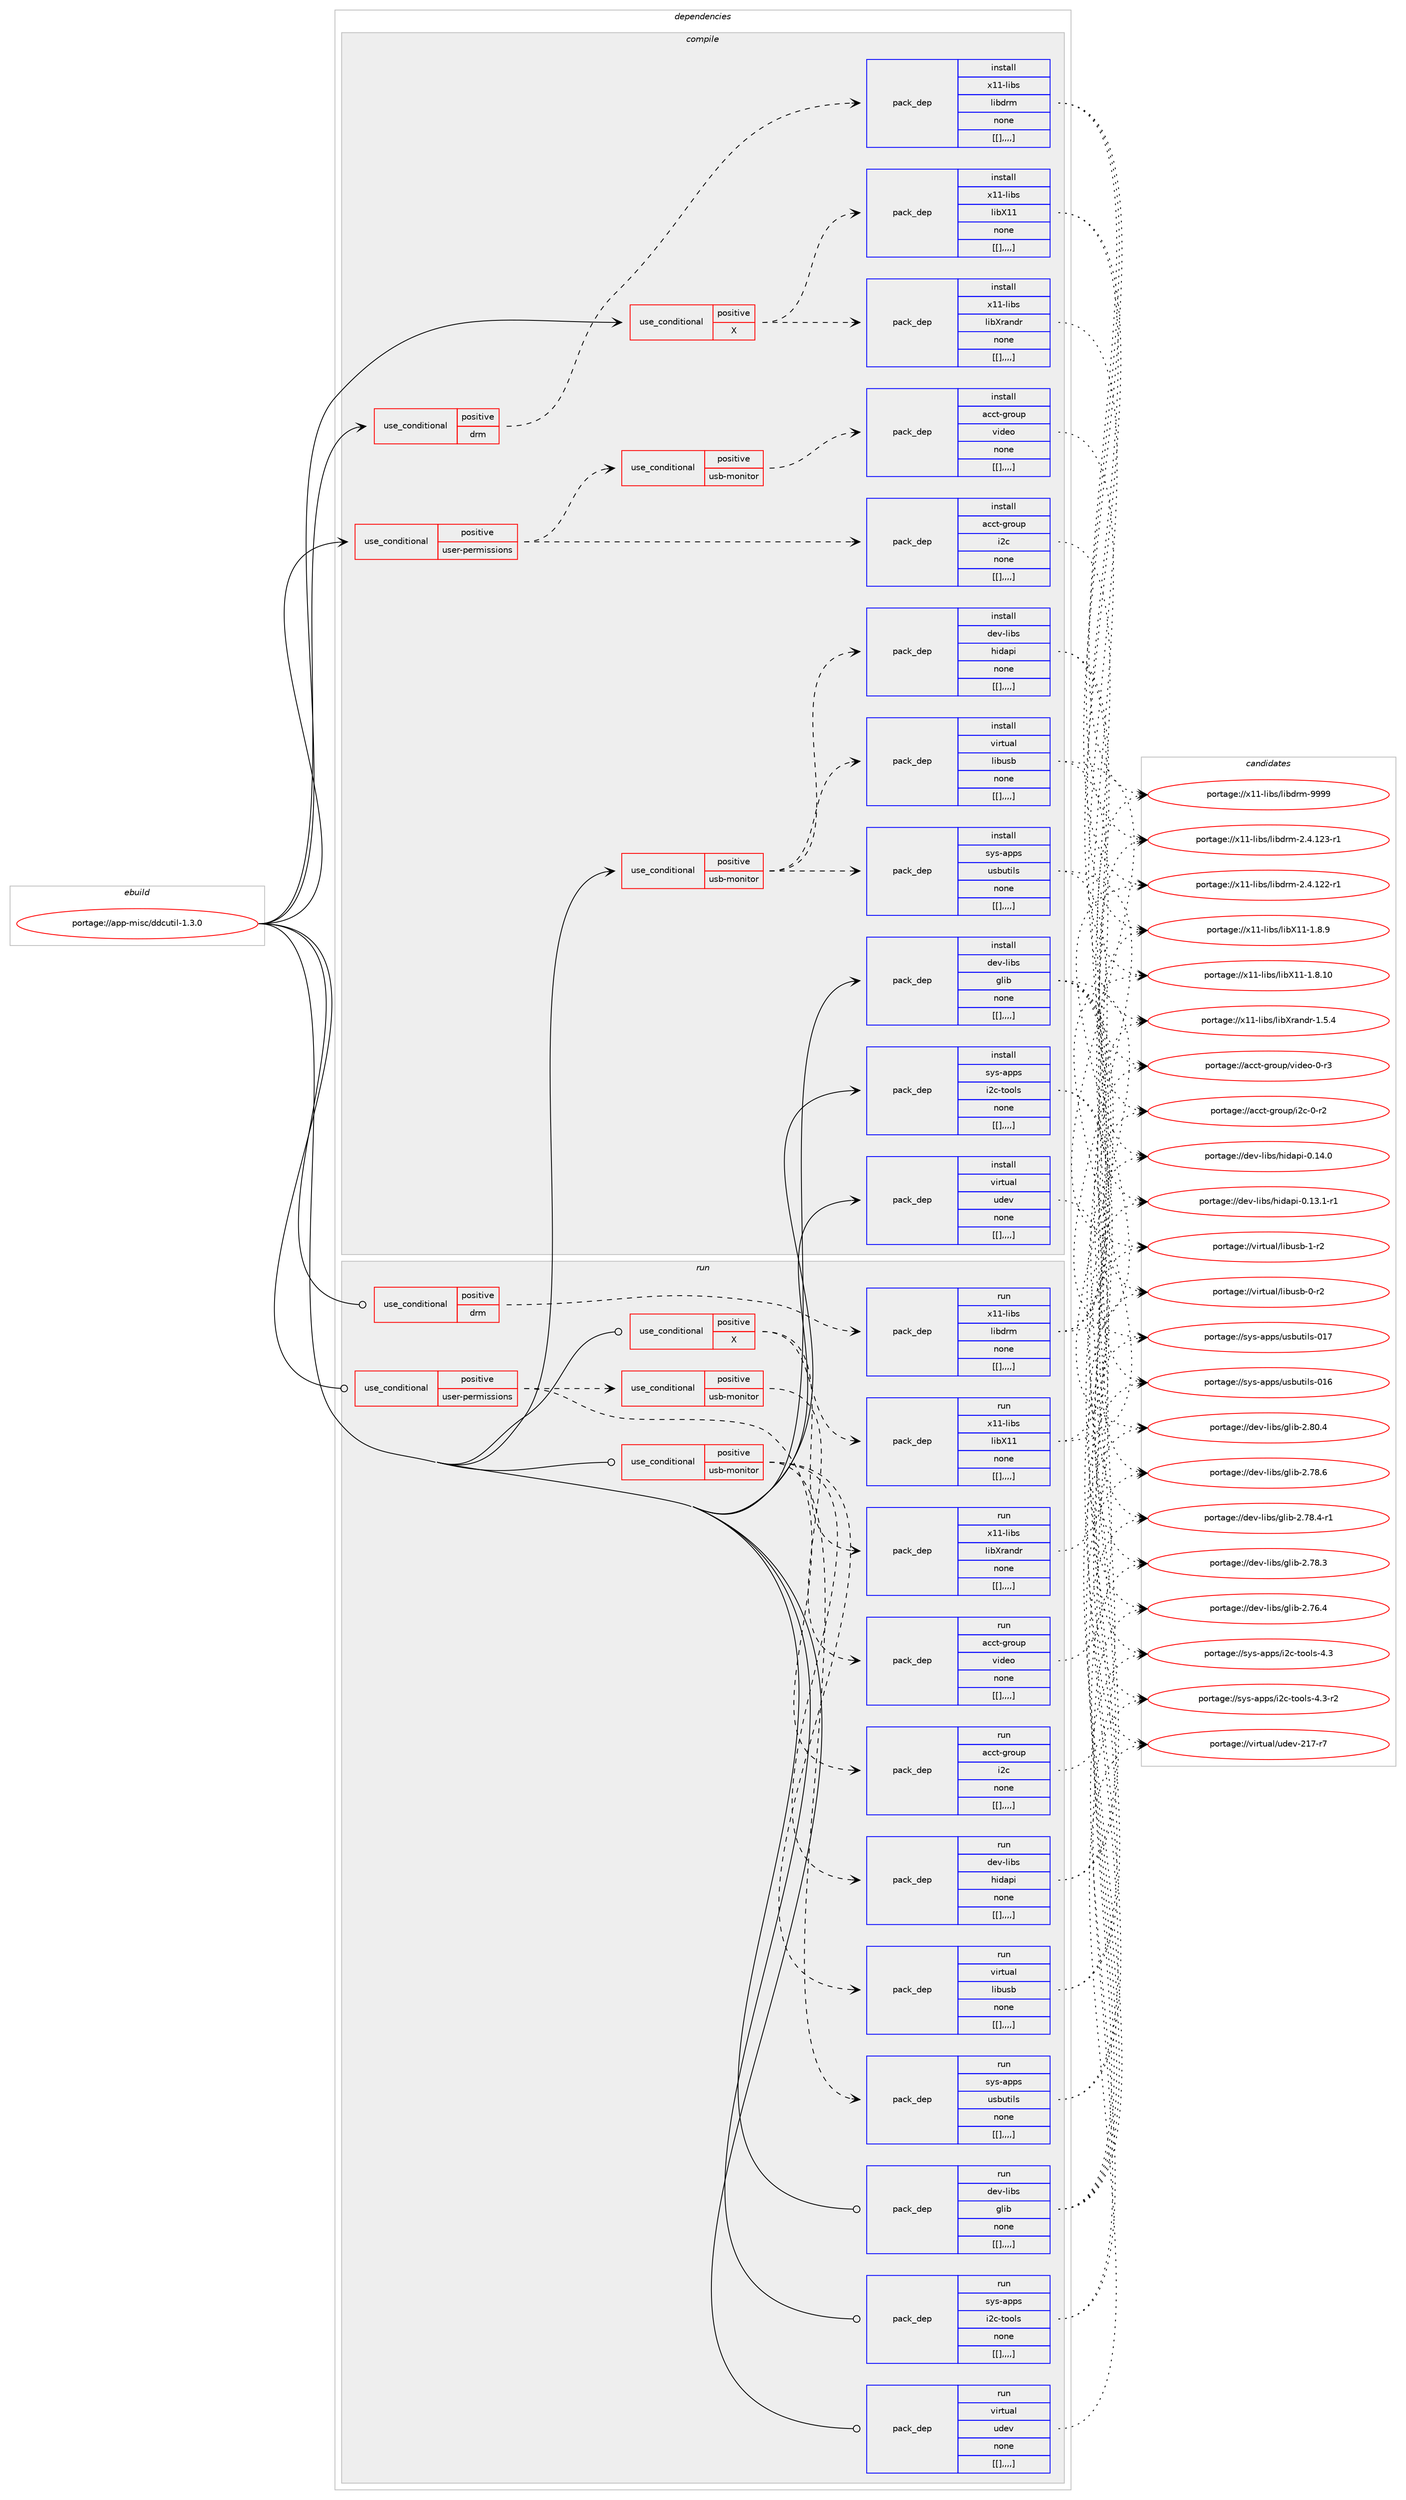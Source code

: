 digraph prolog {

# *************
# Graph options
# *************

newrank=true;
concentrate=true;
compound=true;
graph [rankdir=LR,fontname=Helvetica,fontsize=10,ranksep=1.5];#, ranksep=2.5, nodesep=0.2];
edge  [arrowhead=vee];
node  [fontname=Helvetica,fontsize=10];

# **********
# The ebuild
# **********

subgraph cluster_leftcol {
color=gray;
label=<<i>ebuild</i>>;
id [label="portage://app-misc/ddcutil-1.3.0", color=red, width=4, href="../app-misc/ddcutil-1.3.0.svg"];
}

# ****************
# The dependencies
# ****************

subgraph cluster_midcol {
color=gray;
label=<<i>dependencies</i>>;
subgraph cluster_compile {
fillcolor="#eeeeee";
style=filled;
label=<<i>compile</i>>;
subgraph cond11861 {
dependency40856 [label=<<TABLE BORDER="0" CELLBORDER="1" CELLSPACING="0" CELLPADDING="4"><TR><TD ROWSPAN="3" CELLPADDING="10">use_conditional</TD></TR><TR><TD>positive</TD></TR><TR><TD>X</TD></TR></TABLE>>, shape=none, color=red];
subgraph pack28602 {
dependency40857 [label=<<TABLE BORDER="0" CELLBORDER="1" CELLSPACING="0" CELLPADDING="4" WIDTH="220"><TR><TD ROWSPAN="6" CELLPADDING="30">pack_dep</TD></TR><TR><TD WIDTH="110">install</TD></TR><TR><TD>x11-libs</TD></TR><TR><TD>libXrandr</TD></TR><TR><TD>none</TD></TR><TR><TD>[[],,,,]</TD></TR></TABLE>>, shape=none, color=blue];
}
dependency40856:e -> dependency40857:w [weight=20,style="dashed",arrowhead="vee"];
subgraph pack28603 {
dependency40858 [label=<<TABLE BORDER="0" CELLBORDER="1" CELLSPACING="0" CELLPADDING="4" WIDTH="220"><TR><TD ROWSPAN="6" CELLPADDING="30">pack_dep</TD></TR><TR><TD WIDTH="110">install</TD></TR><TR><TD>x11-libs</TD></TR><TR><TD>libX11</TD></TR><TR><TD>none</TD></TR><TR><TD>[[],,,,]</TD></TR></TABLE>>, shape=none, color=blue];
}
dependency40856:e -> dependency40858:w [weight=20,style="dashed",arrowhead="vee"];
}
id:e -> dependency40856:w [weight=20,style="solid",arrowhead="vee"];
subgraph cond11862 {
dependency40859 [label=<<TABLE BORDER="0" CELLBORDER="1" CELLSPACING="0" CELLPADDING="4"><TR><TD ROWSPAN="3" CELLPADDING="10">use_conditional</TD></TR><TR><TD>positive</TD></TR><TR><TD>drm</TD></TR></TABLE>>, shape=none, color=red];
subgraph pack28604 {
dependency40860 [label=<<TABLE BORDER="0" CELLBORDER="1" CELLSPACING="0" CELLPADDING="4" WIDTH="220"><TR><TD ROWSPAN="6" CELLPADDING="30">pack_dep</TD></TR><TR><TD WIDTH="110">install</TD></TR><TR><TD>x11-libs</TD></TR><TR><TD>libdrm</TD></TR><TR><TD>none</TD></TR><TR><TD>[[],,,,]</TD></TR></TABLE>>, shape=none, color=blue];
}
dependency40859:e -> dependency40860:w [weight=20,style="dashed",arrowhead="vee"];
}
id:e -> dependency40859:w [weight=20,style="solid",arrowhead="vee"];
subgraph cond11863 {
dependency40861 [label=<<TABLE BORDER="0" CELLBORDER="1" CELLSPACING="0" CELLPADDING="4"><TR><TD ROWSPAN="3" CELLPADDING="10">use_conditional</TD></TR><TR><TD>positive</TD></TR><TR><TD>usb-monitor</TD></TR></TABLE>>, shape=none, color=red];
subgraph pack28605 {
dependency40862 [label=<<TABLE BORDER="0" CELLBORDER="1" CELLSPACING="0" CELLPADDING="4" WIDTH="220"><TR><TD ROWSPAN="6" CELLPADDING="30">pack_dep</TD></TR><TR><TD WIDTH="110">install</TD></TR><TR><TD>dev-libs</TD></TR><TR><TD>hidapi</TD></TR><TR><TD>none</TD></TR><TR><TD>[[],,,,]</TD></TR></TABLE>>, shape=none, color=blue];
}
dependency40861:e -> dependency40862:w [weight=20,style="dashed",arrowhead="vee"];
subgraph pack28606 {
dependency40863 [label=<<TABLE BORDER="0" CELLBORDER="1" CELLSPACING="0" CELLPADDING="4" WIDTH="220"><TR><TD ROWSPAN="6" CELLPADDING="30">pack_dep</TD></TR><TR><TD WIDTH="110">install</TD></TR><TR><TD>virtual</TD></TR><TR><TD>libusb</TD></TR><TR><TD>none</TD></TR><TR><TD>[[],,,,]</TD></TR></TABLE>>, shape=none, color=blue];
}
dependency40861:e -> dependency40863:w [weight=20,style="dashed",arrowhead="vee"];
subgraph pack28607 {
dependency40864 [label=<<TABLE BORDER="0" CELLBORDER="1" CELLSPACING="0" CELLPADDING="4" WIDTH="220"><TR><TD ROWSPAN="6" CELLPADDING="30">pack_dep</TD></TR><TR><TD WIDTH="110">install</TD></TR><TR><TD>sys-apps</TD></TR><TR><TD>usbutils</TD></TR><TR><TD>none</TD></TR><TR><TD>[[],,,,]</TD></TR></TABLE>>, shape=none, color=blue];
}
dependency40861:e -> dependency40864:w [weight=20,style="dashed",arrowhead="vee"];
}
id:e -> dependency40861:w [weight=20,style="solid",arrowhead="vee"];
subgraph cond11864 {
dependency40865 [label=<<TABLE BORDER="0" CELLBORDER="1" CELLSPACING="0" CELLPADDING="4"><TR><TD ROWSPAN="3" CELLPADDING="10">use_conditional</TD></TR><TR><TD>positive</TD></TR><TR><TD>user-permissions</TD></TR></TABLE>>, shape=none, color=red];
subgraph pack28608 {
dependency40866 [label=<<TABLE BORDER="0" CELLBORDER="1" CELLSPACING="0" CELLPADDING="4" WIDTH="220"><TR><TD ROWSPAN="6" CELLPADDING="30">pack_dep</TD></TR><TR><TD WIDTH="110">install</TD></TR><TR><TD>acct-group</TD></TR><TR><TD>i2c</TD></TR><TR><TD>none</TD></TR><TR><TD>[[],,,,]</TD></TR></TABLE>>, shape=none, color=blue];
}
dependency40865:e -> dependency40866:w [weight=20,style="dashed",arrowhead="vee"];
subgraph cond11865 {
dependency40867 [label=<<TABLE BORDER="0" CELLBORDER="1" CELLSPACING="0" CELLPADDING="4"><TR><TD ROWSPAN="3" CELLPADDING="10">use_conditional</TD></TR><TR><TD>positive</TD></TR><TR><TD>usb-monitor</TD></TR></TABLE>>, shape=none, color=red];
subgraph pack28609 {
dependency40868 [label=<<TABLE BORDER="0" CELLBORDER="1" CELLSPACING="0" CELLPADDING="4" WIDTH="220"><TR><TD ROWSPAN="6" CELLPADDING="30">pack_dep</TD></TR><TR><TD WIDTH="110">install</TD></TR><TR><TD>acct-group</TD></TR><TR><TD>video</TD></TR><TR><TD>none</TD></TR><TR><TD>[[],,,,]</TD></TR></TABLE>>, shape=none, color=blue];
}
dependency40867:e -> dependency40868:w [weight=20,style="dashed",arrowhead="vee"];
}
dependency40865:e -> dependency40867:w [weight=20,style="dashed",arrowhead="vee"];
}
id:e -> dependency40865:w [weight=20,style="solid",arrowhead="vee"];
subgraph pack28610 {
dependency40869 [label=<<TABLE BORDER="0" CELLBORDER="1" CELLSPACING="0" CELLPADDING="4" WIDTH="220"><TR><TD ROWSPAN="6" CELLPADDING="30">pack_dep</TD></TR><TR><TD WIDTH="110">install</TD></TR><TR><TD>dev-libs</TD></TR><TR><TD>glib</TD></TR><TR><TD>none</TD></TR><TR><TD>[[],,,,]</TD></TR></TABLE>>, shape=none, color=blue];
}
id:e -> dependency40869:w [weight=20,style="solid",arrowhead="vee"];
subgraph pack28611 {
dependency40870 [label=<<TABLE BORDER="0" CELLBORDER="1" CELLSPACING="0" CELLPADDING="4" WIDTH="220"><TR><TD ROWSPAN="6" CELLPADDING="30">pack_dep</TD></TR><TR><TD WIDTH="110">install</TD></TR><TR><TD>sys-apps</TD></TR><TR><TD>i2c-tools</TD></TR><TR><TD>none</TD></TR><TR><TD>[[],,,,]</TD></TR></TABLE>>, shape=none, color=blue];
}
id:e -> dependency40870:w [weight=20,style="solid",arrowhead="vee"];
subgraph pack28612 {
dependency40871 [label=<<TABLE BORDER="0" CELLBORDER="1" CELLSPACING="0" CELLPADDING="4" WIDTH="220"><TR><TD ROWSPAN="6" CELLPADDING="30">pack_dep</TD></TR><TR><TD WIDTH="110">install</TD></TR><TR><TD>virtual</TD></TR><TR><TD>udev</TD></TR><TR><TD>none</TD></TR><TR><TD>[[],,,,]</TD></TR></TABLE>>, shape=none, color=blue];
}
id:e -> dependency40871:w [weight=20,style="solid",arrowhead="vee"];
}
subgraph cluster_compileandrun {
fillcolor="#eeeeee";
style=filled;
label=<<i>compile and run</i>>;
}
subgraph cluster_run {
fillcolor="#eeeeee";
style=filled;
label=<<i>run</i>>;
subgraph cond11866 {
dependency40872 [label=<<TABLE BORDER="0" CELLBORDER="1" CELLSPACING="0" CELLPADDING="4"><TR><TD ROWSPAN="3" CELLPADDING="10">use_conditional</TD></TR><TR><TD>positive</TD></TR><TR><TD>X</TD></TR></TABLE>>, shape=none, color=red];
subgraph pack28613 {
dependency40873 [label=<<TABLE BORDER="0" CELLBORDER="1" CELLSPACING="0" CELLPADDING="4" WIDTH="220"><TR><TD ROWSPAN="6" CELLPADDING="30">pack_dep</TD></TR><TR><TD WIDTH="110">run</TD></TR><TR><TD>x11-libs</TD></TR><TR><TD>libXrandr</TD></TR><TR><TD>none</TD></TR><TR><TD>[[],,,,]</TD></TR></TABLE>>, shape=none, color=blue];
}
dependency40872:e -> dependency40873:w [weight=20,style="dashed",arrowhead="vee"];
subgraph pack28614 {
dependency40874 [label=<<TABLE BORDER="0" CELLBORDER="1" CELLSPACING="0" CELLPADDING="4" WIDTH="220"><TR><TD ROWSPAN="6" CELLPADDING="30">pack_dep</TD></TR><TR><TD WIDTH="110">run</TD></TR><TR><TD>x11-libs</TD></TR><TR><TD>libX11</TD></TR><TR><TD>none</TD></TR><TR><TD>[[],,,,]</TD></TR></TABLE>>, shape=none, color=blue];
}
dependency40872:e -> dependency40874:w [weight=20,style="dashed",arrowhead="vee"];
}
id:e -> dependency40872:w [weight=20,style="solid",arrowhead="odot"];
subgraph cond11867 {
dependency40875 [label=<<TABLE BORDER="0" CELLBORDER="1" CELLSPACING="0" CELLPADDING="4"><TR><TD ROWSPAN="3" CELLPADDING="10">use_conditional</TD></TR><TR><TD>positive</TD></TR><TR><TD>drm</TD></TR></TABLE>>, shape=none, color=red];
subgraph pack28615 {
dependency40876 [label=<<TABLE BORDER="0" CELLBORDER="1" CELLSPACING="0" CELLPADDING="4" WIDTH="220"><TR><TD ROWSPAN="6" CELLPADDING="30">pack_dep</TD></TR><TR><TD WIDTH="110">run</TD></TR><TR><TD>x11-libs</TD></TR><TR><TD>libdrm</TD></TR><TR><TD>none</TD></TR><TR><TD>[[],,,,]</TD></TR></TABLE>>, shape=none, color=blue];
}
dependency40875:e -> dependency40876:w [weight=20,style="dashed",arrowhead="vee"];
}
id:e -> dependency40875:w [weight=20,style="solid",arrowhead="odot"];
subgraph cond11868 {
dependency40877 [label=<<TABLE BORDER="0" CELLBORDER="1" CELLSPACING="0" CELLPADDING="4"><TR><TD ROWSPAN="3" CELLPADDING="10">use_conditional</TD></TR><TR><TD>positive</TD></TR><TR><TD>usb-monitor</TD></TR></TABLE>>, shape=none, color=red];
subgraph pack28616 {
dependency40878 [label=<<TABLE BORDER="0" CELLBORDER="1" CELLSPACING="0" CELLPADDING="4" WIDTH="220"><TR><TD ROWSPAN="6" CELLPADDING="30">pack_dep</TD></TR><TR><TD WIDTH="110">run</TD></TR><TR><TD>dev-libs</TD></TR><TR><TD>hidapi</TD></TR><TR><TD>none</TD></TR><TR><TD>[[],,,,]</TD></TR></TABLE>>, shape=none, color=blue];
}
dependency40877:e -> dependency40878:w [weight=20,style="dashed",arrowhead="vee"];
subgraph pack28617 {
dependency40879 [label=<<TABLE BORDER="0" CELLBORDER="1" CELLSPACING="0" CELLPADDING="4" WIDTH="220"><TR><TD ROWSPAN="6" CELLPADDING="30">pack_dep</TD></TR><TR><TD WIDTH="110">run</TD></TR><TR><TD>virtual</TD></TR><TR><TD>libusb</TD></TR><TR><TD>none</TD></TR><TR><TD>[[],,,,]</TD></TR></TABLE>>, shape=none, color=blue];
}
dependency40877:e -> dependency40879:w [weight=20,style="dashed",arrowhead="vee"];
subgraph pack28618 {
dependency40880 [label=<<TABLE BORDER="0" CELLBORDER="1" CELLSPACING="0" CELLPADDING="4" WIDTH="220"><TR><TD ROWSPAN="6" CELLPADDING="30">pack_dep</TD></TR><TR><TD WIDTH="110">run</TD></TR><TR><TD>sys-apps</TD></TR><TR><TD>usbutils</TD></TR><TR><TD>none</TD></TR><TR><TD>[[],,,,]</TD></TR></TABLE>>, shape=none, color=blue];
}
dependency40877:e -> dependency40880:w [weight=20,style="dashed",arrowhead="vee"];
}
id:e -> dependency40877:w [weight=20,style="solid",arrowhead="odot"];
subgraph cond11869 {
dependency40881 [label=<<TABLE BORDER="0" CELLBORDER="1" CELLSPACING="0" CELLPADDING="4"><TR><TD ROWSPAN="3" CELLPADDING="10">use_conditional</TD></TR><TR><TD>positive</TD></TR><TR><TD>user-permissions</TD></TR></TABLE>>, shape=none, color=red];
subgraph pack28619 {
dependency40882 [label=<<TABLE BORDER="0" CELLBORDER="1" CELLSPACING="0" CELLPADDING="4" WIDTH="220"><TR><TD ROWSPAN="6" CELLPADDING="30">pack_dep</TD></TR><TR><TD WIDTH="110">run</TD></TR><TR><TD>acct-group</TD></TR><TR><TD>i2c</TD></TR><TR><TD>none</TD></TR><TR><TD>[[],,,,]</TD></TR></TABLE>>, shape=none, color=blue];
}
dependency40881:e -> dependency40882:w [weight=20,style="dashed",arrowhead="vee"];
subgraph cond11870 {
dependency40883 [label=<<TABLE BORDER="0" CELLBORDER="1" CELLSPACING="0" CELLPADDING="4"><TR><TD ROWSPAN="3" CELLPADDING="10">use_conditional</TD></TR><TR><TD>positive</TD></TR><TR><TD>usb-monitor</TD></TR></TABLE>>, shape=none, color=red];
subgraph pack28620 {
dependency40884 [label=<<TABLE BORDER="0" CELLBORDER="1" CELLSPACING="0" CELLPADDING="4" WIDTH="220"><TR><TD ROWSPAN="6" CELLPADDING="30">pack_dep</TD></TR><TR><TD WIDTH="110">run</TD></TR><TR><TD>acct-group</TD></TR><TR><TD>video</TD></TR><TR><TD>none</TD></TR><TR><TD>[[],,,,]</TD></TR></TABLE>>, shape=none, color=blue];
}
dependency40883:e -> dependency40884:w [weight=20,style="dashed",arrowhead="vee"];
}
dependency40881:e -> dependency40883:w [weight=20,style="dashed",arrowhead="vee"];
}
id:e -> dependency40881:w [weight=20,style="solid",arrowhead="odot"];
subgraph pack28621 {
dependency40885 [label=<<TABLE BORDER="0" CELLBORDER="1" CELLSPACING="0" CELLPADDING="4" WIDTH="220"><TR><TD ROWSPAN="6" CELLPADDING="30">pack_dep</TD></TR><TR><TD WIDTH="110">run</TD></TR><TR><TD>dev-libs</TD></TR><TR><TD>glib</TD></TR><TR><TD>none</TD></TR><TR><TD>[[],,,,]</TD></TR></TABLE>>, shape=none, color=blue];
}
id:e -> dependency40885:w [weight=20,style="solid",arrowhead="odot"];
subgraph pack28622 {
dependency40886 [label=<<TABLE BORDER="0" CELLBORDER="1" CELLSPACING="0" CELLPADDING="4" WIDTH="220"><TR><TD ROWSPAN="6" CELLPADDING="30">pack_dep</TD></TR><TR><TD WIDTH="110">run</TD></TR><TR><TD>sys-apps</TD></TR><TR><TD>i2c-tools</TD></TR><TR><TD>none</TD></TR><TR><TD>[[],,,,]</TD></TR></TABLE>>, shape=none, color=blue];
}
id:e -> dependency40886:w [weight=20,style="solid",arrowhead="odot"];
subgraph pack28623 {
dependency40887 [label=<<TABLE BORDER="0" CELLBORDER="1" CELLSPACING="0" CELLPADDING="4" WIDTH="220"><TR><TD ROWSPAN="6" CELLPADDING="30">pack_dep</TD></TR><TR><TD WIDTH="110">run</TD></TR><TR><TD>virtual</TD></TR><TR><TD>udev</TD></TR><TR><TD>none</TD></TR><TR><TD>[[],,,,]</TD></TR></TABLE>>, shape=none, color=blue];
}
id:e -> dependency40887:w [weight=20,style="solid",arrowhead="odot"];
}
}

# **************
# The candidates
# **************

subgraph cluster_choices {
rank=same;
color=gray;
label=<<i>candidates</i>>;

subgraph choice28602 {
color=black;
nodesep=1;
choice1204949451081059811547108105988811497110100114454946534652 [label="portage://x11-libs/libXrandr-1.5.4", color=red, width=4,href="../x11-libs/libXrandr-1.5.4.svg"];
dependency40857:e -> choice1204949451081059811547108105988811497110100114454946534652:w [style=dotted,weight="100"];
}
subgraph choice28603 {
color=black;
nodesep=1;
choice12049494510810598115471081059888494945494656464948 [label="portage://x11-libs/libX11-1.8.10", color=red, width=4,href="../x11-libs/libX11-1.8.10.svg"];
choice120494945108105981154710810598884949454946564657 [label="portage://x11-libs/libX11-1.8.9", color=red, width=4,href="../x11-libs/libX11-1.8.9.svg"];
dependency40858:e -> choice12049494510810598115471081059888494945494656464948:w [style=dotted,weight="100"];
dependency40858:e -> choice120494945108105981154710810598884949454946564657:w [style=dotted,weight="100"];
}
subgraph choice28604 {
color=black;
nodesep=1;
choice1204949451081059811547108105981001141094557575757 [label="portage://x11-libs/libdrm-9999", color=red, width=4,href="../x11-libs/libdrm-9999.svg"];
choice12049494510810598115471081059810011410945504652464950514511449 [label="portage://x11-libs/libdrm-2.4.123-r1", color=red, width=4,href="../x11-libs/libdrm-2.4.123-r1.svg"];
choice12049494510810598115471081059810011410945504652464950504511449 [label="portage://x11-libs/libdrm-2.4.122-r1", color=red, width=4,href="../x11-libs/libdrm-2.4.122-r1.svg"];
dependency40860:e -> choice1204949451081059811547108105981001141094557575757:w [style=dotted,weight="100"];
dependency40860:e -> choice12049494510810598115471081059810011410945504652464950514511449:w [style=dotted,weight="100"];
dependency40860:e -> choice12049494510810598115471081059810011410945504652464950504511449:w [style=dotted,weight="100"];
}
subgraph choice28605 {
color=black;
nodesep=1;
choice1001011184510810598115471041051009711210545484649524648 [label="portage://dev-libs/hidapi-0.14.0", color=red, width=4,href="../dev-libs/hidapi-0.14.0.svg"];
choice10010111845108105981154710410510097112105454846495146494511449 [label="portage://dev-libs/hidapi-0.13.1-r1", color=red, width=4,href="../dev-libs/hidapi-0.13.1-r1.svg"];
dependency40862:e -> choice1001011184510810598115471041051009711210545484649524648:w [style=dotted,weight="100"];
dependency40862:e -> choice10010111845108105981154710410510097112105454846495146494511449:w [style=dotted,weight="100"];
}
subgraph choice28606 {
color=black;
nodesep=1;
choice1181051141161179710847108105981171159845494511450 [label="portage://virtual/libusb-1-r2", color=red, width=4,href="../virtual/libusb-1-r2.svg"];
choice1181051141161179710847108105981171159845484511450 [label="portage://virtual/libusb-0-r2", color=red, width=4,href="../virtual/libusb-0-r2.svg"];
dependency40863:e -> choice1181051141161179710847108105981171159845494511450:w [style=dotted,weight="100"];
dependency40863:e -> choice1181051141161179710847108105981171159845484511450:w [style=dotted,weight="100"];
}
subgraph choice28607 {
color=black;
nodesep=1;
choice1151211154597112112115471171159811711610510811545484955 [label="portage://sys-apps/usbutils-017", color=red, width=4,href="../sys-apps/usbutils-017.svg"];
choice1151211154597112112115471171159811711610510811545484954 [label="portage://sys-apps/usbutils-016", color=red, width=4,href="../sys-apps/usbutils-016.svg"];
dependency40864:e -> choice1151211154597112112115471171159811711610510811545484955:w [style=dotted,weight="100"];
dependency40864:e -> choice1151211154597112112115471171159811711610510811545484954:w [style=dotted,weight="100"];
}
subgraph choice28608 {
color=black;
nodesep=1;
choice9799991164510311411111711247105509945484511450 [label="portage://acct-group/i2c-0-r2", color=red, width=4,href="../acct-group/i2c-0-r2.svg"];
dependency40866:e -> choice9799991164510311411111711247105509945484511450:w [style=dotted,weight="100"];
}
subgraph choice28609 {
color=black;
nodesep=1;
choice979999116451031141111171124711810510010111145484511451 [label="portage://acct-group/video-0-r3", color=red, width=4,href="../acct-group/video-0-r3.svg"];
dependency40868:e -> choice979999116451031141111171124711810510010111145484511451:w [style=dotted,weight="100"];
}
subgraph choice28610 {
color=black;
nodesep=1;
choice1001011184510810598115471031081059845504656484652 [label="portage://dev-libs/glib-2.80.4", color=red, width=4,href="../dev-libs/glib-2.80.4.svg"];
choice1001011184510810598115471031081059845504655564654 [label="portage://dev-libs/glib-2.78.6", color=red, width=4,href="../dev-libs/glib-2.78.6.svg"];
choice10010111845108105981154710310810598455046555646524511449 [label="portage://dev-libs/glib-2.78.4-r1", color=red, width=4,href="../dev-libs/glib-2.78.4-r1.svg"];
choice1001011184510810598115471031081059845504655564651 [label="portage://dev-libs/glib-2.78.3", color=red, width=4,href="../dev-libs/glib-2.78.3.svg"];
choice1001011184510810598115471031081059845504655544652 [label="portage://dev-libs/glib-2.76.4", color=red, width=4,href="../dev-libs/glib-2.76.4.svg"];
dependency40869:e -> choice1001011184510810598115471031081059845504656484652:w [style=dotted,weight="100"];
dependency40869:e -> choice1001011184510810598115471031081059845504655564654:w [style=dotted,weight="100"];
dependency40869:e -> choice10010111845108105981154710310810598455046555646524511449:w [style=dotted,weight="100"];
dependency40869:e -> choice1001011184510810598115471031081059845504655564651:w [style=dotted,weight="100"];
dependency40869:e -> choice1001011184510810598115471031081059845504655544652:w [style=dotted,weight="100"];
}
subgraph choice28611 {
color=black;
nodesep=1;
choice115121115459711211211547105509945116111111108115455246514511450 [label="portage://sys-apps/i2c-tools-4.3-r2", color=red, width=4,href="../sys-apps/i2c-tools-4.3-r2.svg"];
choice11512111545971121121154710550994511611111110811545524651 [label="portage://sys-apps/i2c-tools-4.3", color=red, width=4,href="../sys-apps/i2c-tools-4.3.svg"];
dependency40870:e -> choice115121115459711211211547105509945116111111108115455246514511450:w [style=dotted,weight="100"];
dependency40870:e -> choice11512111545971121121154710550994511611111110811545524651:w [style=dotted,weight="100"];
}
subgraph choice28612 {
color=black;
nodesep=1;
choice1181051141161179710847117100101118455049554511455 [label="portage://virtual/udev-217-r7", color=red, width=4,href="../virtual/udev-217-r7.svg"];
dependency40871:e -> choice1181051141161179710847117100101118455049554511455:w [style=dotted,weight="100"];
}
subgraph choice28613 {
color=black;
nodesep=1;
choice1204949451081059811547108105988811497110100114454946534652 [label="portage://x11-libs/libXrandr-1.5.4", color=red, width=4,href="../x11-libs/libXrandr-1.5.4.svg"];
dependency40873:e -> choice1204949451081059811547108105988811497110100114454946534652:w [style=dotted,weight="100"];
}
subgraph choice28614 {
color=black;
nodesep=1;
choice12049494510810598115471081059888494945494656464948 [label="portage://x11-libs/libX11-1.8.10", color=red, width=4,href="../x11-libs/libX11-1.8.10.svg"];
choice120494945108105981154710810598884949454946564657 [label="portage://x11-libs/libX11-1.8.9", color=red, width=4,href="../x11-libs/libX11-1.8.9.svg"];
dependency40874:e -> choice12049494510810598115471081059888494945494656464948:w [style=dotted,weight="100"];
dependency40874:e -> choice120494945108105981154710810598884949454946564657:w [style=dotted,weight="100"];
}
subgraph choice28615 {
color=black;
nodesep=1;
choice1204949451081059811547108105981001141094557575757 [label="portage://x11-libs/libdrm-9999", color=red, width=4,href="../x11-libs/libdrm-9999.svg"];
choice12049494510810598115471081059810011410945504652464950514511449 [label="portage://x11-libs/libdrm-2.4.123-r1", color=red, width=4,href="../x11-libs/libdrm-2.4.123-r1.svg"];
choice12049494510810598115471081059810011410945504652464950504511449 [label="portage://x11-libs/libdrm-2.4.122-r1", color=red, width=4,href="../x11-libs/libdrm-2.4.122-r1.svg"];
dependency40876:e -> choice1204949451081059811547108105981001141094557575757:w [style=dotted,weight="100"];
dependency40876:e -> choice12049494510810598115471081059810011410945504652464950514511449:w [style=dotted,weight="100"];
dependency40876:e -> choice12049494510810598115471081059810011410945504652464950504511449:w [style=dotted,weight="100"];
}
subgraph choice28616 {
color=black;
nodesep=1;
choice1001011184510810598115471041051009711210545484649524648 [label="portage://dev-libs/hidapi-0.14.0", color=red, width=4,href="../dev-libs/hidapi-0.14.0.svg"];
choice10010111845108105981154710410510097112105454846495146494511449 [label="portage://dev-libs/hidapi-0.13.1-r1", color=red, width=4,href="../dev-libs/hidapi-0.13.1-r1.svg"];
dependency40878:e -> choice1001011184510810598115471041051009711210545484649524648:w [style=dotted,weight="100"];
dependency40878:e -> choice10010111845108105981154710410510097112105454846495146494511449:w [style=dotted,weight="100"];
}
subgraph choice28617 {
color=black;
nodesep=1;
choice1181051141161179710847108105981171159845494511450 [label="portage://virtual/libusb-1-r2", color=red, width=4,href="../virtual/libusb-1-r2.svg"];
choice1181051141161179710847108105981171159845484511450 [label="portage://virtual/libusb-0-r2", color=red, width=4,href="../virtual/libusb-0-r2.svg"];
dependency40879:e -> choice1181051141161179710847108105981171159845494511450:w [style=dotted,weight="100"];
dependency40879:e -> choice1181051141161179710847108105981171159845484511450:w [style=dotted,weight="100"];
}
subgraph choice28618 {
color=black;
nodesep=1;
choice1151211154597112112115471171159811711610510811545484955 [label="portage://sys-apps/usbutils-017", color=red, width=4,href="../sys-apps/usbutils-017.svg"];
choice1151211154597112112115471171159811711610510811545484954 [label="portage://sys-apps/usbutils-016", color=red, width=4,href="../sys-apps/usbutils-016.svg"];
dependency40880:e -> choice1151211154597112112115471171159811711610510811545484955:w [style=dotted,weight="100"];
dependency40880:e -> choice1151211154597112112115471171159811711610510811545484954:w [style=dotted,weight="100"];
}
subgraph choice28619 {
color=black;
nodesep=1;
choice9799991164510311411111711247105509945484511450 [label="portage://acct-group/i2c-0-r2", color=red, width=4,href="../acct-group/i2c-0-r2.svg"];
dependency40882:e -> choice9799991164510311411111711247105509945484511450:w [style=dotted,weight="100"];
}
subgraph choice28620 {
color=black;
nodesep=1;
choice979999116451031141111171124711810510010111145484511451 [label="portage://acct-group/video-0-r3", color=red, width=4,href="../acct-group/video-0-r3.svg"];
dependency40884:e -> choice979999116451031141111171124711810510010111145484511451:w [style=dotted,weight="100"];
}
subgraph choice28621 {
color=black;
nodesep=1;
choice1001011184510810598115471031081059845504656484652 [label="portage://dev-libs/glib-2.80.4", color=red, width=4,href="../dev-libs/glib-2.80.4.svg"];
choice1001011184510810598115471031081059845504655564654 [label="portage://dev-libs/glib-2.78.6", color=red, width=4,href="../dev-libs/glib-2.78.6.svg"];
choice10010111845108105981154710310810598455046555646524511449 [label="portage://dev-libs/glib-2.78.4-r1", color=red, width=4,href="../dev-libs/glib-2.78.4-r1.svg"];
choice1001011184510810598115471031081059845504655564651 [label="portage://dev-libs/glib-2.78.3", color=red, width=4,href="../dev-libs/glib-2.78.3.svg"];
choice1001011184510810598115471031081059845504655544652 [label="portage://dev-libs/glib-2.76.4", color=red, width=4,href="../dev-libs/glib-2.76.4.svg"];
dependency40885:e -> choice1001011184510810598115471031081059845504656484652:w [style=dotted,weight="100"];
dependency40885:e -> choice1001011184510810598115471031081059845504655564654:w [style=dotted,weight="100"];
dependency40885:e -> choice10010111845108105981154710310810598455046555646524511449:w [style=dotted,weight="100"];
dependency40885:e -> choice1001011184510810598115471031081059845504655564651:w [style=dotted,weight="100"];
dependency40885:e -> choice1001011184510810598115471031081059845504655544652:w [style=dotted,weight="100"];
}
subgraph choice28622 {
color=black;
nodesep=1;
choice115121115459711211211547105509945116111111108115455246514511450 [label="portage://sys-apps/i2c-tools-4.3-r2", color=red, width=4,href="../sys-apps/i2c-tools-4.3-r2.svg"];
choice11512111545971121121154710550994511611111110811545524651 [label="portage://sys-apps/i2c-tools-4.3", color=red, width=4,href="../sys-apps/i2c-tools-4.3.svg"];
dependency40886:e -> choice115121115459711211211547105509945116111111108115455246514511450:w [style=dotted,weight="100"];
dependency40886:e -> choice11512111545971121121154710550994511611111110811545524651:w [style=dotted,weight="100"];
}
subgraph choice28623 {
color=black;
nodesep=1;
choice1181051141161179710847117100101118455049554511455 [label="portage://virtual/udev-217-r7", color=red, width=4,href="../virtual/udev-217-r7.svg"];
dependency40887:e -> choice1181051141161179710847117100101118455049554511455:w [style=dotted,weight="100"];
}
}

}
